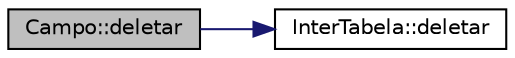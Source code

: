 digraph "Campo::deletar"
{
  edge [fontname="Helvetica",fontsize="10",labelfontname="Helvetica",labelfontsize="10"];
  node [fontname="Helvetica",fontsize="10",shape=record];
  rankdir="LR";
  Node22 [label="Campo::deletar",height=0.2,width=0.4,color="black", fillcolor="grey75", style="filled", fontcolor="black"];
  Node22 -> Node23 [color="midnightblue",fontsize="10",style="solid",fontname="Helvetica"];
  Node23 [label="InterTabela::deletar",height=0.2,width=0.4,color="black", fillcolor="white", style="filled",URL="$class_inter_tabela.html#a2679ab59239b420e175ea6199470f5c4",tooltip="Destrutor de uma tabela e suas dependências. "];
}
